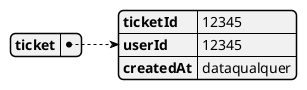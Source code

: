 @startjson
{
  "ticket": {
    "ticketId": "12345",
    "userId": "12345",
    "createdAt": "dataqualquer"
  }
}
@endjson